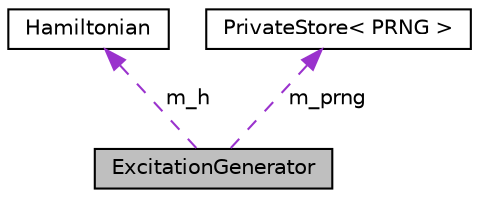 digraph "ExcitationGenerator"
{
  edge [fontname="Helvetica",fontsize="10",labelfontname="Helvetica",labelfontsize="10"];
  node [fontname="Helvetica",fontsize="10",shape=record];
  Node1 [label="ExcitationGenerator",height=0.2,width=0.4,color="black", fillcolor="grey75", style="filled", fontcolor="black"];
  Node2 -> Node1 [dir="back",color="darkorchid3",fontsize="10",style="dashed",label=" m_h" ,fontname="Helvetica"];
  Node2 [label="Hamiltonian",height=0.2,width=0.4,color="black", fillcolor="white", style="filled",URL="$classHamiltonian.html"];
  Node3 -> Node1 [dir="back",color="darkorchid3",fontsize="10",style="dashed",label=" m_prng" ,fontname="Helvetica"];
  Node3 [label="PrivateStore\< PRNG \>",height=0.2,width=0.4,color="black", fillcolor="white", style="filled",URL="$classPrivateStore.html"];
}
